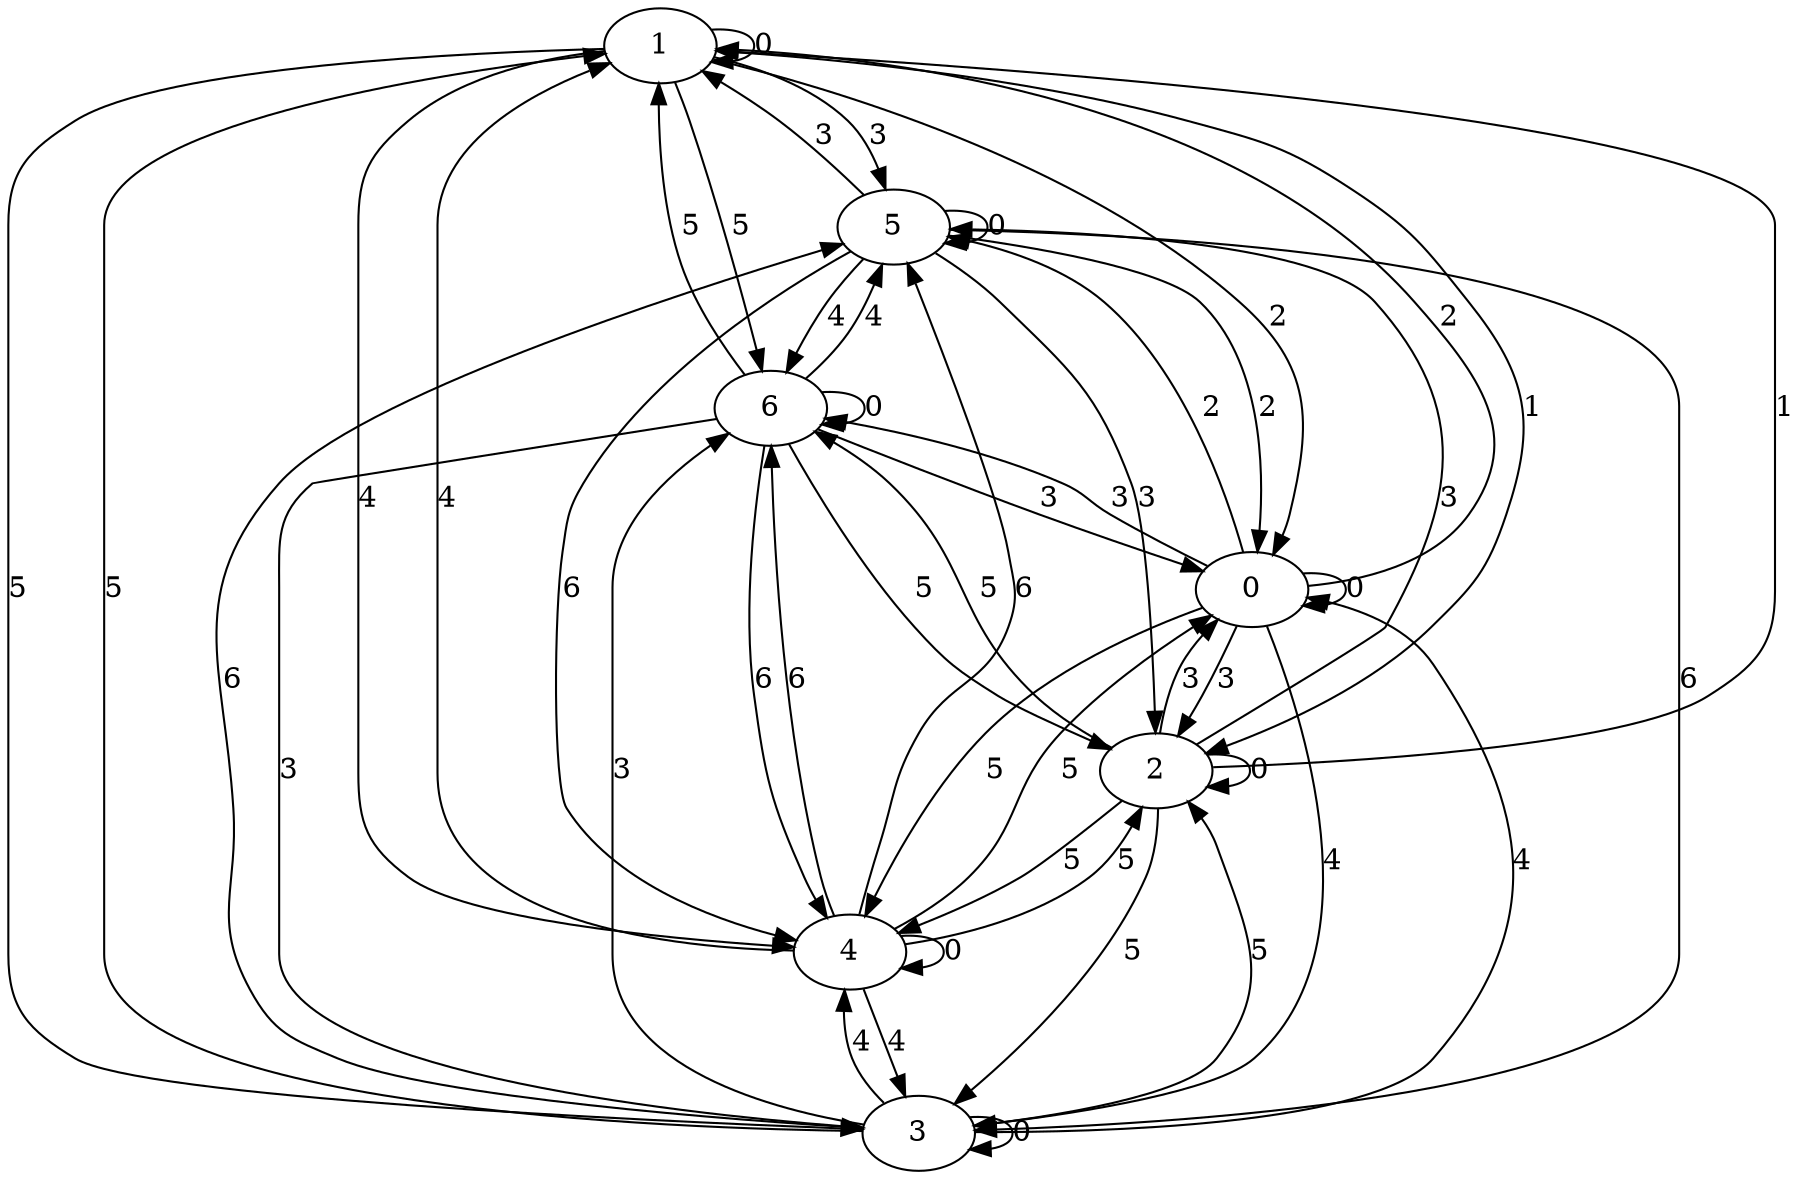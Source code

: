 strict digraph {
    539485162[label=1]
    676967202[label=5]
    1186525603[label=3]
    1379807339[label=4]
    2577631668[label=2]
    3175731469[label=0]
    3239926044[label=6]
    539485162 -> 539485162 [label=0; weight=0]
    539485162 -> 676967202 [label=3; weight=3]
    539485162 -> 1186525603 [label=5; weight=5]
    539485162 -> 1379807339 [label=4; weight=4]
    539485162 -> 2577631668 [label=1; weight=1]
    539485162 -> 3175731469 [label=2; weight=2]
    539485162 -> 3239926044 [label=5; weight=5]
    676967202 -> 539485162 [label=3; weight=3]
    676967202 -> 676967202 [label=0; weight=0]
    676967202 -> 1186525603 [label=6; weight=6]
    676967202 -> 1379807339 [label=6; weight=6]
    676967202 -> 2577631668 [label=3; weight=3]
    676967202 -> 3175731469 [label=2; weight=2]
    676967202 -> 3239926044 [label=4; weight=4]
    1186525603 -> 539485162 [label=5; weight=5]
    1186525603 -> 676967202 [label=6; weight=6]
    1186525603 -> 1186525603 [label=0; weight=0]
    1186525603 -> 1379807339 [label=4; weight=4]
    1186525603 -> 2577631668 [label=5; weight=5]
    1186525603 -> 3175731469 [label=4; weight=4]
    1186525603 -> 3239926044 [label=3; weight=3]
    1379807339 -> 539485162 [label=4; weight=4]
    1379807339 -> 676967202 [label=6; weight=6]
    1379807339 -> 1186525603 [label=4; weight=4]
    1379807339 -> 1379807339 [label=0; weight=0]
    1379807339 -> 2577631668 [label=5; weight=5]
    1379807339 -> 3175731469 [label=5; weight=5]
    1379807339 -> 3239926044 [label=6; weight=6]
    2577631668 -> 539485162 [label=1; weight=1]
    2577631668 -> 676967202 [label=3; weight=3]
    2577631668 -> 1186525603 [label=5; weight=5]
    2577631668 -> 1379807339 [label=5; weight=5]
    2577631668 -> 2577631668 [label=0; weight=0]
    2577631668 -> 3175731469 [label=3; weight=3]
    2577631668 -> 3239926044 [label=5; weight=5]
    3175731469 -> 539485162 [label=2; weight=2]
    3175731469 -> 676967202 [label=2; weight=2]
    3175731469 -> 1186525603 [label=4; weight=4]
    3175731469 -> 1379807339 [label=5; weight=5]
    3175731469 -> 2577631668 [label=3; weight=3]
    3175731469 -> 3175731469 [label=0; weight=0]
    3175731469 -> 3239926044 [label=3; weight=3]
    3239926044 -> 539485162 [label=5; weight=5]
    3239926044 -> 676967202 [label=4; weight=4]
    3239926044 -> 1186525603 [label=3; weight=3]
    3239926044 -> 1379807339 [label=6; weight=6]
    3239926044 -> 2577631668 [label=5; weight=5]
    3239926044 -> 3175731469 [label=3; weight=3]
    3239926044 -> 3239926044 [label=0; weight=0]
}
